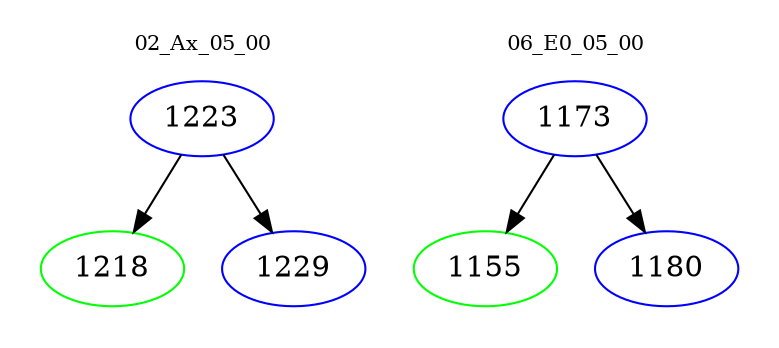 digraph{
subgraph cluster_0 {
color = white
label = "02_Ax_05_00";
fontsize=10;
T0_1223 [label="1223", color="blue"]
T0_1223 -> T0_1218 [color="black"]
T0_1218 [label="1218", color="green"]
T0_1223 -> T0_1229 [color="black"]
T0_1229 [label="1229", color="blue"]
}
subgraph cluster_1 {
color = white
label = "06_E0_05_00";
fontsize=10;
T1_1173 [label="1173", color="blue"]
T1_1173 -> T1_1155 [color="black"]
T1_1155 [label="1155", color="green"]
T1_1173 -> T1_1180 [color="black"]
T1_1180 [label="1180", color="blue"]
}
}
